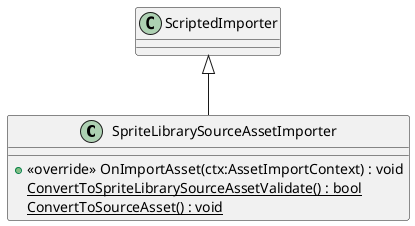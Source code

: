 @startuml
class SpriteLibrarySourceAssetImporter {
    + <<override>> OnImportAsset(ctx:AssetImportContext) : void
    {static} ConvertToSpriteLibrarySourceAssetValidate() : bool
    {static} ConvertToSourceAsset() : void
}
ScriptedImporter <|-- SpriteLibrarySourceAssetImporter
@enduml
